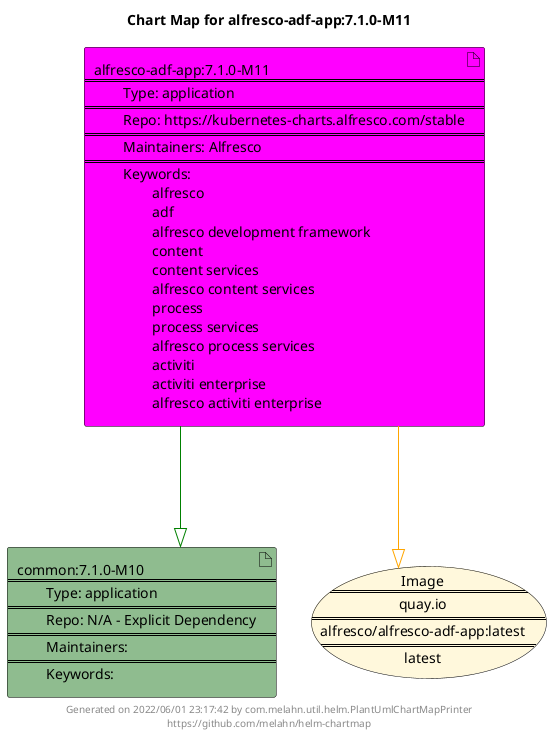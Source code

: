 @startuml
skinparam linetype ortho
skinparam backgroundColor white
skinparam usecaseBorderColor black
skinparam usecaseArrowColor LightSlateGray
skinparam artifactBorderColor black
skinparam artifactArrowColor LightSlateGray

title Chart Map for alfresco-adf-app:7.1.0-M11

'There are 2 referenced Helm Charts
artifact "alfresco-adf-app:7.1.0-M11\n====\n\tType: application\n====\n\tRepo: https://kubernetes-charts.alfresco.com/stable\n====\n\tMaintainers: Alfresco\n====\n\tKeywords: \n\t\talfresco\n\t\tadf\n\t\talfresco development framework\n\t\tcontent\n\t\tcontent services\n\t\talfresco content services\n\t\tprocess\n\t\tprocess services\n\t\talfresco process services\n\t\tactiviti\n\t\tactiviti enterprise\n\t\talfresco activiti enterprise" as alfresco_adf_app_7_1_0_M11 #Fuchsia
artifact "common:7.1.0-M10\n====\n\tType: application\n====\n\tRepo: N/A - Explicit Dependency\n====\n\tMaintainers: \n====\n\tKeywords: " as common_7_1_0_M10 #DarkSeaGreen

'There is one referenced Docker Image
usecase "Image\n====\nquay.io\n====\nalfresco/alfresco-adf-app:latest\n====\nlatest" as quay_io_alfresco_alfresco_adf_app_latest #Cornsilk

'Chart Dependencies
alfresco_adf_app_7_1_0_M11--[#green]-|>common_7_1_0_M10
alfresco_adf_app_7_1_0_M11--[#orange]-|>quay_io_alfresco_alfresco_adf_app_latest

center footer Generated on 2022/06/01 23:17:42 by com.melahn.util.helm.PlantUmlChartMapPrinter\nhttps://github.com/melahn/helm-chartmap
@enduml
